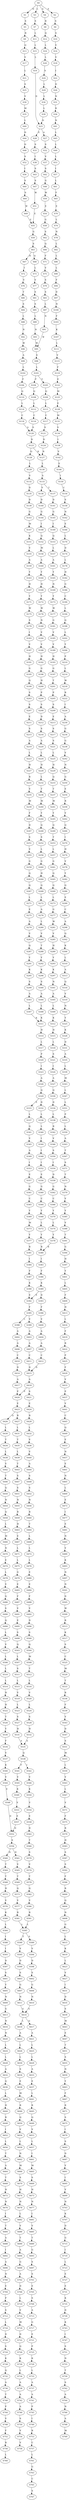 strict digraph  {
	S0 -> S1 [ label = D ];
	S0 -> S2 [ label = E ];
	S0 -> S3 [ label = L ];
	S0 -> S4 [ label = S ];
	S1 -> S5 [ label = S ];
	S2 -> S6 [ label = S ];
	S3 -> S7 [ label = S ];
	S4 -> S8 [ label = R ];
	S5 -> S9 [ label = R ];
	S6 -> S10 [ label = S ];
	S7 -> S11 [ label = L ];
	S8 -> S12 [ label = Q ];
	S9 -> S13 [ label = Q ];
	S10 -> S14 [ label = V ];
	S11 -> S15 [ label = L ];
	S12 -> S16 [ label = L ];
	S13 -> S17 [ label = V ];
	S14 -> S18 [ label = V ];
	S15 -> S19 [ label = L ];
	S16 -> S20 [ label = L ];
	S17 -> S21 [ label = L ];
	S18 -> S22 [ label = I ];
	S19 -> S23 [ label = D ];
	S20 -> S24 [ label = S ];
	S21 -> S25 [ label = S ];
	S22 -> S26 [ label = D ];
	S23 -> S27 [ label = A ];
	S23 -> S28 [ label = E ];
	S24 -> S29 [ label = L ];
	S25 -> S30 [ label = V ];
	S26 -> S31 [ label = N ];
	S27 -> S32 [ label = S ];
	S28 -> S33 [ label = S ];
	S29 -> S34 [ label = L ];
	S30 -> S35 [ label = M ];
	S31 -> S36 [ label = R ];
	S32 -> S37 [ label = V ];
	S33 -> S38 [ label = I ];
	S34 -> S39 [ label = L ];
	S35 -> S40 [ label = L ];
	S36 -> S41 [ label = N ];
	S37 -> S42 [ label = S ];
	S38 -> S43 [ label = S ];
	S39 -> S23 [ label = D ];
	S40 -> S44 [ label = D ];
	S41 -> S45 [ label = L ];
	S42 -> S46 [ label = G ];
	S43 -> S47 [ label = S ];
	S44 -> S48 [ label = D ];
	S45 -> S49 [ label = L ];
	S46 -> S50 [ label = W ];
	S47 -> S51 [ label = W ];
	S48 -> S52 [ label = S ];
	S49 -> S53 [ label = L ];
	S50 -> S54 [ label = E ];
	S51 -> S55 [ label = E ];
	S52 -> S56 [ label = I ];
	S53 -> S57 [ label = I ];
	S54 -> S58 [ label = G ];
	S55 -> S59 [ label = G ];
	S56 -> S60 [ label = S ];
	S57 -> S61 [ label = L ];
	S58 -> S62 [ label = S ];
	S59 -> S63 [ label = S ];
	S60 -> S64 [ label = S ];
	S61 -> S65 [ label = F ];
	S62 -> S66 [ label = Q ];
	S63 -> S67 [ label = H ];
	S63 -> S68 [ label = Q ];
	S64 -> S69 [ label = W ];
	S65 -> S70 [ label = E ];
	S66 -> S71 [ label = F ];
	S67 -> S72 [ label = I ];
	S68 -> S73 [ label = L ];
	S69 -> S55 [ label = E ];
	S70 -> S74 [ label = L ];
	S71 -> S75 [ label = V ];
	S72 -> S76 [ label = V ];
	S73 -> S77 [ label = V ];
	S74 -> S78 [ label = N ];
	S75 -> S79 [ label = S ];
	S76 -> S80 [ label = T ];
	S77 -> S81 [ label = S ];
	S78 -> S82 [ label = L ];
	S79 -> S83 [ label = S ];
	S80 -> S84 [ label = S ];
	S81 -> S85 [ label = S ];
	S82 -> S86 [ label = L ];
	S83 -> S87 [ label = L ];
	S84 -> S88 [ label = L ];
	S85 -> S89 [ label = L ];
	S86 -> S90 [ label = L ];
	S87 -> S91 [ label = N ];
	S88 -> S92 [ label = N ];
	S89 -> S93 [ label = N ];
	S90 -> S94 [ label = F ];
	S91 -> S95 [ label = W ];
	S92 -> S96 [ label = W ];
	S93 -> S95 [ label = W ];
	S94 -> S97 [ label = D ];
	S95 -> S98 [ label = S ];
	S96 -> S99 [ label = A ];
	S97 -> S100 [ label = N ];
	S98 -> S101 [ label = L ];
	S99 -> S102 [ label = L ];
	S100 -> S103 [ label = F ];
	S101 -> S104 [ label = F ];
	S101 -> S105 [ label = Y ];
	S102 -> S106 [ label = F ];
	S103 -> S107 [ label = K ];
	S104 -> S108 [ label = Q ];
	S105 -> S109 [ label = Q ];
	S106 -> S110 [ label = Q ];
	S107 -> S111 [ label = L ];
	S108 -> S112 [ label = L ];
	S109 -> S113 [ label = L ];
	S110 -> S114 [ label = L ];
	S111 -> S115 [ label = V ];
	S112 -> S116 [ label = C ];
	S113 -> S117 [ label = C ];
	S114 -> S118 [ label = C ];
	S115 -> S119 [ label = F ];
	S116 -> S120 [ label = S ];
	S117 -> S121 [ label = S ];
	S118 -> S120 [ label = S ];
	S119 -> S122 [ label = E ];
	S120 -> S123 [ label = D ];
	S121 -> S124 [ label = D ];
	S122 -> S125 [ label = M ];
	S123 -> S126 [ label = Q ];
	S123 -> S127 [ label = R ];
	S124 -> S127 [ label = R ];
	S125 -> S128 [ label = E ];
	S126 -> S129 [ label = L ];
	S127 -> S130 [ label = L ];
	S128 -> S131 [ label = M ];
	S129 -> S132 [ label = V ];
	S130 -> S133 [ label = A ];
	S131 -> S134 [ label = V ];
	S132 -> S135 [ label = D ];
	S133 -> S136 [ label = V ];
	S133 -> S137 [ label = T ];
	S134 -> S138 [ label = I ];
	S135 -> S139 [ label = D ];
	S136 -> S140 [ label = D ];
	S137 -> S141 [ label = D ];
	S138 -> S142 [ label = V ];
	S139 -> S143 [ label = G ];
	S140 -> S144 [ label = G ];
	S141 -> S145 [ label = G ];
	S142 -> S146 [ label = E ];
	S143 -> S147 [ label = M ];
	S144 -> S148 [ label = I ];
	S145 -> S149 [ label = I ];
	S146 -> S150 [ label = I ];
	S147 -> S151 [ label = K ];
	S148 -> S152 [ label = Q ];
	S149 -> S153 [ label = Q ];
	S150 -> S154 [ label = C ];
	S151 -> S155 [ label = V ];
	S152 -> S156 [ label = M ];
	S153 -> S157 [ label = L ];
	S154 -> S158 [ label = S ];
	S155 -> S159 [ label = A ];
	S156 -> S160 [ label = A ];
	S157 -> S161 [ label = A ];
	S158 -> S162 [ label = N ];
	S159 -> S163 [ label = Y ];
	S160 -> S164 [ label = Y ];
	S161 -> S165 [ label = Y ];
	S162 -> S166 [ label = E ];
	S163 -> S167 [ label = H ];
	S164 -> S168 [ label = H ];
	S165 -> S169 [ label = N ];
	S166 -> S170 [ label = L ];
	S167 -> S171 [ label = Y ];
	S168 -> S172 [ label = Y ];
	S169 -> S173 [ label = Y ];
	S170 -> S174 [ label = D ];
	S171 -> S175 [ label = W ];
	S172 -> S176 [ label = W ];
	S173 -> S177 [ label = W ];
	S174 -> S178 [ label = L ];
	S175 -> S179 [ label = S ];
	S176 -> S180 [ label = N ];
	S177 -> S181 [ label = G ];
	S178 -> S182 [ label = H ];
	S179 -> S183 [ label = I ];
	S180 -> S184 [ label = V ];
	S181 -> S185 [ label = V ];
	S182 -> S186 [ label = G ];
	S183 -> S187 [ label = V ];
	S184 -> S188 [ label = V ];
	S185 -> S189 [ label = V ];
	S186 -> S190 [ label = C ];
	S187 -> S191 [ label = H ];
	S188 -> S192 [ label = H ];
	S189 -> S193 [ label = H ];
	S190 -> S194 [ label = L ];
	S191 -> S195 [ label = G ];
	S192 -> S196 [ label = G ];
	S193 -> S197 [ label = G ];
	S194 -> S198 [ label = Q ];
	S195 -> S199 [ label = Q ];
	S196 -> S200 [ label = H ];
	S197 -> S201 [ label = T ];
	S198 -> S202 [ label = L ];
	S199 -> S203 [ label = S ];
	S200 -> S204 [ label = P ];
	S201 -> S205 [ label = P ];
	S202 -> S206 [ label = Y ];
	S203 -> S207 [ label = S ];
	S204 -> S208 [ label = S ];
	S205 -> S209 [ label = S ];
	S206 -> S210 [ label = P ];
	S207 -> S211 [ label = E ];
	S208 -> S212 [ label = D ];
	S209 -> S213 [ label = E ];
	S210 -> S214 [ label = L ];
	S211 -> S215 [ label = S ];
	S212 -> S216 [ label = S ];
	S213 -> S217 [ label = S ];
	S214 -> S218 [ label = W ];
	S215 -> S219 [ label = A ];
	S216 -> S220 [ label = A ];
	S217 -> S221 [ label = S ];
	S218 -> S222 [ label = R ];
	S219 -> S223 [ label = L ];
	S220 -> S224 [ label = L ];
	S221 -> S225 [ label = L ];
	S222 -> S226 [ label = I ];
	S223 -> S227 [ label = H ];
	S224 -> S228 [ label = H ];
	S225 -> S229 [ label = H ];
	S226 -> S230 [ label = A ];
	S227 -> S231 [ label = R ];
	S228 -> S232 [ label = L ];
	S229 -> S233 [ label = Q ];
	S230 -> S234 [ label = G ];
	S231 -> S235 [ label = V ];
	S232 -> S236 [ label = T ];
	S233 -> S237 [ label = T ];
	S234 -> S238 [ label = G ];
	S235 -> S239 [ label = M ];
	S236 -> S240 [ label = M ];
	S237 -> S241 [ label = M ];
	S238 -> S242 [ label = V ];
	S239 -> S243 [ label = F ];
	S240 -> S244 [ label = Y ];
	S241 -> S245 [ label = Y ];
	S242 -> S246 [ label = N ];
	S243 -> S247 [ label = D ];
	S244 -> S248 [ label = Q ];
	S245 -> S249 [ label = Q ];
	S246 -> S250 [ label = G ];
	S247 -> S251 [ label = S ];
	S248 -> S252 [ label = S ];
	S249 -> S253 [ label = T ];
	S250 -> S254 [ label = E ];
	S251 -> S255 [ label = V ];
	S252 -> S256 [ label = L ];
	S253 -> S257 [ label = L ];
	S254 -> S258 [ label = R ];
	S255 -> S259 [ label = G ];
	S256 -> S260 [ label = G ];
	S257 -> S261 [ label = G ];
	S258 -> S262 [ label = V ];
	S259 -> S263 [ label = Q ];
	S260 -> S264 [ label = H ];
	S261 -> S265 [ label = Q ];
	S262 -> S266 [ label = Q ];
	S263 -> S267 [ label = Q ];
	S264 -> S268 [ label = Q ];
	S265 -> S269 [ label = Q ];
	S266 -> S270 [ label = I ];
	S267 -> S271 [ label = L ];
	S268 -> S272 [ label = L ];
	S269 -> S273 [ label = L ];
	S270 -> S274 [ label = H ];
	S271 -> S275 [ label = E ];
	S272 -> S276 [ label = A ];
	S273 -> S277 [ label = G ];
	S274 -> S278 [ label = V ];
	S275 -> S279 [ label = A ];
	S276 -> S280 [ label = L ];
	S277 -> S281 [ label = W ];
	S278 -> S282 [ label = Y ];
	S279 -> S283 [ label = V ];
	S280 -> S284 [ label = V ];
	S281 -> S285 [ label = V ];
	S282 -> S286 [ label = Q ];
	S283 -> S287 [ label = Q ];
	S284 -> S288 [ label = T ];
	S285 -> S289 [ label = H ];
	S286 -> S290 [ label = E ];
	S287 -> S291 [ label = Y ];
	S288 -> S292 [ label = Y ];
	S289 -> S293 [ label = Y ];
	S290 -> S294 [ label = C ];
	S291 -> S295 [ label = K ];
	S292 -> S296 [ label = K ];
	S293 -> S297 [ label = K ];
	S294 -> S298 [ label = A ];
	S295 -> S299 [ label = S ];
	S296 -> S300 [ label = S ];
	S297 -> S301 [ label = N ];
	S298 -> S302 [ label = Q ];
	S299 -> S303 [ label = A ];
	S300 -> S304 [ label = A ];
	S301 -> S305 [ label = A ];
	S302 -> S306 [ label = K ];
	S303 -> S307 [ label = L ];
	S304 -> S308 [ label = L ];
	S305 -> S309 [ label = L ];
	S306 -> S310 [ label = L ];
	S307 -> S311 [ label = K ];
	S308 -> S311 [ label = K ];
	S309 -> S312 [ label = K ];
	S310 -> S313 [ label = A ];
	S311 -> S314 [ label = H ];
	S312 -> S315 [ label = H ];
	S313 -> S316 [ label = Q ];
	S314 -> S317 [ label = L ];
	S315 -> S318 [ label = L ];
	S316 -> S319 [ label = V ];
	S317 -> S320 [ label = P ];
	S318 -> S321 [ label = S ];
	S319 -> S322 [ label = N ];
	S320 -> S323 [ label = I ];
	S321 -> S324 [ label = I ];
	S322 -> S325 [ label = Y ];
	S323 -> S326 [ label = A ];
	S324 -> S327 [ label = A ];
	S325 -> S328 [ label = K ];
	S326 -> S329 [ label = Q ];
	S327 -> S330 [ label = Q ];
	S328 -> S331 [ label = D ];
	S329 -> S332 [ label = D ];
	S329 -> S333 [ label = E ];
	S330 -> S334 [ label = D ];
	S331 -> S335 [ label = A ];
	S332 -> S336 [ label = L ];
	S333 -> S337 [ label = L ];
	S334 -> S338 [ label = L ];
	S335 -> S339 [ label = L ];
	S336 -> S340 [ label = L ];
	S337 -> S341 [ label = Q ];
	S338 -> S342 [ label = R ];
	S339 -> S343 [ label = M ];
	S340 -> S344 [ label = I ];
	S341 -> S345 [ label = V ];
	S342 -> S346 [ label = V ];
	S343 -> S347 [ label = L ];
	S344 -> S348 [ label = I ];
	S345 -> S349 [ label = A ];
	S346 -> S350 [ label = S ];
	S347 -> S351 [ label = L ];
	S348 -> S352 [ label = I ];
	S349 -> S353 [ label = I ];
	S350 -> S354 [ label = I ];
	S351 -> S355 [ label = P ];
	S352 -> S356 [ label = E ];
	S353 -> S357 [ label = E ];
	S354 -> S358 [ label = D ];
	S355 -> S359 [ label = L ];
	S356 -> S360 [ label = G ];
	S357 -> S361 [ label = G ];
	S358 -> S362 [ label = G ];
	S359 -> S363 [ label = A ];
	S360 -> S364 [ label = C ];
	S361 -> S365 [ label = C ];
	S362 -> S366 [ label = C ];
	S363 -> S367 [ label = T ];
	S364 -> S368 [ label = Y ];
	S365 -> S369 [ label = Y ];
	S366 -> S370 [ label = Y ];
	S367 -> S371 [ label = S ];
	S368 -> S372 [ label = L ];
	S369 -> S373 [ label = M ];
	S370 -> S374 [ label = L ];
	S371 -> S375 [ label = T ];
	S372 -> S376 [ label = Y ];
	S373 -> S377 [ label = Y ];
	S374 -> S378 [ label = Y ];
	S375 -> S379 [ label = N ];
	S376 -> S380 [ label = R ];
	S377 -> S381 [ label = R ];
	S378 -> S380 [ label = R ];
	S379 -> S382 [ label = V ];
	S380 -> S383 [ label = I ];
	S381 -> S384 [ label = I ];
	S382 -> S385 [ label = Y ];
	S383 -> S386 [ label = F ];
	S384 -> S387 [ label = F ];
	S385 -> S388 [ label = V ];
	S386 -> S389 [ label = K ];
	S387 -> S390 [ label = K ];
	S388 -> S391 [ label = T ];
	S389 -> S392 [ label = E ];
	S389 -> S393 [ label = D ];
	S390 -> S392 [ label = E ];
	S391 -> S394 [ label = G ];
	S392 -> S395 [ label = F ];
	S393 -> S396 [ label = F ];
	S394 -> S397 [ label = H ];
	S395 -> S398 [ label = L ];
	S395 -> S399 [ label = V ];
	S396 -> S400 [ label = V ];
	S397 -> S401 [ label = Y ];
	S398 -> S402 [ label = A ];
	S399 -> S403 [ label = A ];
	S400 -> S404 [ label = A ];
	S401 -> S405 [ label = L ];
	S402 -> S406 [ label = A ];
	S403 -> S407 [ label = A ];
	S404 -> S408 [ label = A ];
	S405 -> S409 [ label = F ];
	S406 -> S410 [ label = C ];
	S407 -> S411 [ label = C ];
	S408 -> S412 [ label = C ];
	S409 -> S413 [ label = H ];
	S410 -> S414 [ label = D ];
	S411 -> S415 [ label = D ];
	S412 -> S415 [ label = D ];
	S413 -> S416 [ label = L ];
	S414 -> S417 [ label = A ];
	S415 -> S418 [ label = A ];
	S416 -> S419 [ label = F ];
	S417 -> S420 [ label = P ];
	S418 -> S420 [ label = P ];
	S418 -> S421 [ label = S ];
	S419 -> S422 [ label = R ];
	S420 -> S423 [ label = E ];
	S421 -> S424 [ label = E ];
	S422 -> S425 [ label = P ];
	S423 -> S426 [ label = Q ];
	S423 -> S427 [ label = R ];
	S424 -> S428 [ label = R ];
	S425 -> S429 [ label = F ];
	S426 -> S430 [ label = L ];
	S427 -> S431 [ label = L ];
	S428 -> S432 [ label = L ];
	S429 -> S433 [ label = V ];
	S430 -> S434 [ label = T ];
	S431 -> S435 [ label = T ];
	S432 -> S436 [ label = V ];
	S433 -> S437 [ label = P ];
	S434 -> S438 [ label = L ];
	S435 -> S439 [ label = L ];
	S436 -> S440 [ label = V ];
	S437 -> S441 [ label = V ];
	S438 -> S442 [ label = V ];
	S439 -> S443 [ label = T ];
	S440 -> S444 [ label = A ];
	S441 -> S445 [ label = C ];
	S442 -> S446 [ label = T ];
	S443 -> S447 [ label = S ];
	S444 -> S448 [ label = S ];
	S445 -> S449 [ label = Q ];
	S446 -> S450 [ label = Q ];
	S447 -> S451 [ label = S ];
	S448 -> S452 [ label = S ];
	S449 -> S453 [ label = E ];
	S450 -> S454 [ label = N ];
	S451 -> S455 [ label = N ];
	S452 -> S456 [ label = N ];
	S453 -> S457 [ label = N ];
	S454 -> S458 [ label = Q ];
	S455 -> S459 [ label = R ];
	S456 -> S460 [ label = R ];
	S457 -> S461 [ label = E ];
	S458 -> S462 [ label = L ];
	S459 -> S463 [ label = H ];
	S460 -> S464 [ label = T ];
	S461 -> S465 [ label = N ];
	S462 -> S466 [ label = M ];
	S463 -> S467 [ label = E ];
	S464 -> S468 [ label = L ];
	S465 -> S469 [ label = L ];
	S466 -> S470 [ label = N ];
	S467 -> S471 [ label = L ];
	S468 -> S472 [ label = L ];
	S469 -> S473 [ label = E ];
	S470 -> S474 [ label = E ];
	S471 -> S475 [ label = L ];
	S472 -> S476 [ label = L ];
	S473 -> S477 [ label = I ];
	S474 -> S478 [ label = L ];
	S475 -> S479 [ label = G ];
	S476 -> S480 [ label = E ];
	S477 -> S481 [ label = E ];
	S478 -> S482 [ label = V ];
	S479 -> S483 [ label = E ];
	S480 -> S484 [ label = E ];
	S481 -> S485 [ label = N ];
	S482 -> S486 [ label = Q ];
	S483 -> S487 [ label = F ];
	S484 -> S488 [ label = F ];
	S485 -> S489 [ label = V ];
	S486 -> S490 [ label = S ];
	S487 -> S491 [ label = V ];
	S488 -> S492 [ label = V ];
	S489 -> S493 [ label = K ];
	S490 -> S494 [ label = Q ];
	S491 -> S495 [ label = E ];
	S492 -> S496 [ label = D ];
	S493 -> S497 [ label = N ];
	S494 -> S498 [ label = L ];
	S495 -> S499 [ label = S ];
	S496 -> S500 [ label = S ];
	S497 -> S501 [ label = N ];
	S498 -> S502 [ label = V ];
	S499 -> S503 [ label = Q ];
	S500 -> S504 [ label = Q ];
	S501 -> S505 [ label = D ];
	S502 -> S506 [ label = L ];
	S503 -> S507 [ label = L ];
	S504 -> S508 [ label = M ];
	S505 -> S509 [ label = W ];
	S506 -> S510 [ label = L ];
	S507 -> S511 [ label = S ];
	S508 -> S512 [ label = T ];
	S509 -> S513 [ label = R ];
	S510 -> S514 [ label = L ];
	S511 -> S515 [ label = L ];
	S512 -> S516 [ label = L ];
	S513 -> S517 [ label = K ];
	S514 -> S518 [ label = H ];
	S515 -> S519 [ label = V ];
	S516 -> S520 [ label = V ];
	S517 -> S521 [ label = S ];
	S518 -> S522 [ label = H ];
	S519 -> S523 [ label = L ];
	S520 -> S524 [ label = L ];
	S521 -> S525 [ label = C ];
	S522 -> S526 [ label = T ];
	S523 -> S527 [ label = S ];
	S524 -> S528 [ label = S ];
	S525 -> S529 [ label = M ];
	S526 -> S530 [ label = Y ];
	S527 -> S531 [ label = H ];
	S528 -> S532 [ label = H ];
	S529 -> S533 [ label = T ];
	S530 -> S534 [ label = F ];
	S531 -> S535 [ label = A ];
	S532 -> S535 [ label = A ];
	S533 -> S536 [ label = R ];
	S534 -> S537 [ label = V ];
	S535 -> S538 [ label = Q ];
	S536 -> S539 [ label = F ];
	S537 -> S540 [ label = K ];
	S538 -> S541 [ label = F ];
	S538 -> S542 [ label = I ];
	S539 -> S543 [ label = V ];
	S540 -> S544 [ label = V ];
	S541 -> S545 [ label = V ];
	S542 -> S546 [ label = V ];
	S543 -> S547 [ label = D ];
	S544 -> S548 [ label = E ];
	S545 -> S549 [ label = K ];
	S546 -> S550 [ label = K ];
	S547 -> S551 [ label = S ];
	S548 -> S552 [ label = D ];
	S549 -> S553 [ label = V ];
	S550 -> S554 [ label = V ];
	S551 -> S555 [ label = M ];
	S552 -> S556 [ label = S ];
	S553 -> S557 [ label = E ];
	S554 -> S558 [ label = E ];
	S555 -> S559 [ label = L ];
	S556 -> S560 [ label = N ];
	S556 -> S561 [ label = H ];
	S557 -> S552 [ label = D ];
	S558 -> S562 [ label = D ];
	S559 -> S563 [ label = V ];
	S560 -> S564 [ label = T ];
	S561 -> S565 [ label = V ];
	S562 -> S566 [ label = T ];
	S563 -> S567 [ label = L ];
	S564 -> S568 [ label = T ];
	S565 -> S569 [ label = T ];
	S566 -> S570 [ label = S ];
	S567 -> S571 [ label = V ];
	S568 -> S572 [ label = H ];
	S569 -> S573 [ label = Q ];
	S570 -> S574 [ label = V ];
	S571 -> S575 [ label = F ];
	S572 -> S576 [ label = V ];
	S573 -> S577 [ label = V ];
	S574 -> S578 [ label = T ];
	S575 -> S579 [ label = R ];
	S576 -> S580 [ label = K ];
	S577 -> S581 [ label = R ];
	S578 -> S582 [ label = Q ];
	S579 -> S583 [ label = H ];
	S580 -> S584 [ label = L ];
	S581 -> S585 [ label = L ];
	S582 -> S586 [ label = V ];
	S583 -> S587 [ label = S ];
	S584 -> S588 [ label = I ];
	S585 -> S589 [ label = S ];
	S585 -> S590 [ label = T ];
	S586 -> S591 [ label = R ];
	S587 -> S592 [ label = S ];
	S588 -> S593 [ label = I ];
	S589 -> S594 [ label = V ];
	S590 -> S595 [ label = V ];
	S591 -> S585 [ label = L ];
	S592 -> S596 [ label = F ];
	S593 -> S597 [ label = D ];
	S594 -> S598 [ label = D ];
	S595 -> S599 [ label = D ];
	S596 -> S600 [ label = R ];
	S597 -> S601 [ label = S ];
	S598 -> S602 [ label = S ];
	S599 -> S603 [ label = S ];
	S600 -> S604 [ label = Q ];
	S601 -> S605 [ label = Y ];
	S602 -> S606 [ label = G ];
	S603 -> S607 [ label = G ];
	S604 -> S608 [ label = N ];
	S605 -> S609 [ label = N ];
	S606 -> S610 [ label = N ];
	S607 -> S611 [ label = N ];
	S608 -> S612 [ label = G ];
	S609 -> S613 [ label = G ];
	S610 -> S614 [ label = G ];
	S611 -> S614 [ label = G ];
	S612 -> S615 [ label = L ];
	S613 -> S616 [ label = N ];
	S614 -> S617 [ label = Q ];
	S614 -> S618 [ label = L ];
	S615 -> S619 [ label = K ];
	S616 -> S620 [ label = N ];
	S617 -> S621 [ label = A ];
	S618 -> S622 [ label = A ];
	S619 -> S623 [ label = L ];
	S620 -> S624 [ label = L ];
	S621 -> S625 [ label = L ];
	S622 -> S626 [ label = L ];
	S623 -> S627 [ label = V ];
	S624 -> S628 [ label = L ];
	S625 -> S629 [ label = L ];
	S626 -> S630 [ label = L ];
	S627 -> S631 [ label = I ];
	S628 -> S632 [ label = A ];
	S629 -> S633 [ label = A ];
	S630 -> S634 [ label = S ];
	S631 -> S635 [ label = D ];
	S632 -> S636 [ label = Q ];
	S633 -> S637 [ label = E ];
	S634 -> S638 [ label = E ];
	S635 -> S639 [ label = S ];
	S636 -> S640 [ label = L ];
	S637 -> S641 [ label = L ];
	S638 -> S642 [ label = M ];
	S639 -> S643 [ label = M ];
	S640 -> S644 [ label = H ];
	S641 -> S645 [ label = R ];
	S642 -> S646 [ label = R ];
	S643 -> S647 [ label = E ];
	S644 -> S648 [ label = R ];
	S645 -> S649 [ label = Q ];
	S646 -> S650 [ label = Q ];
	S647 -> S651 [ label = T ];
	S648 -> S652 [ label = I ];
	S649 -> S653 [ label = V ];
	S650 -> S654 [ label = V ];
	S651 -> S655 [ label = S ];
	S652 -> S656 [ label = L ];
	S653 -> S657 [ label = L ];
	S654 -> S658 [ label = L ];
	S655 -> S659 [ label = N ];
	S656 -> S660 [ label = T ];
	S657 -> S661 [ label = I ];
	S658 -> S662 [ label = N ];
	S659 -> S663 [ label = Y ];
	S660 -> S664 [ label = A ];
	S661 -> S665 [ label = M ];
	S662 -> S666 [ label = M ];
	S663 -> S667 [ label = F ];
	S664 -> S668 [ label = T ];
	S665 -> S669 [ label = S ];
	S666 -> S670 [ label = S ];
	S667 -> S671 [ label = R ];
	S668 -> S672 [ label = H ];
	S669 -> S673 [ label = H ];
	S670 -> S674 [ label = H ];
	S671 -> S675 [ label = S ];
	S672 -> S676 [ label = N ];
	S673 -> S677 [ label = N ];
	S674 -> S678 [ label = N ];
	S675 -> S679 [ label = I ];
	S676 -> S680 [ label = I ];
	S677 -> S681 [ label = I ];
	S678 -> S682 [ label = L ];
	S679 -> S683 [ label = S ];
	S680 -> S684 [ label = T ];
	S681 -> S685 [ label = V ];
	S682 -> S686 [ label = V ];
	S683 -> S687 [ label = D ];
	S684 -> S688 [ label = A ];
	S685 -> S689 [ label = T ];
	S686 -> S690 [ label = T ];
	S687 -> S691 [ label = V ];
	S688 -> S692 [ label = I ];
	S689 -> S693 [ label = G ];
	S690 -> S694 [ label = A ];
	S691 -> S695 [ label = I ];
	S692 -> S696 [ label = A ];
	S693 -> S697 [ label = S ];
	S694 -> S698 [ label = G ];
	S695 -> S699 [ label = V ];
	S696 -> S700 [ label = N ];
	S697 -> S701 [ label = S ];
	S698 -> S702 [ label = A ];
	S699 -> S703 [ label = N ];
	S700 -> S704 [ label = E ];
	S701 -> S705 [ label = E ];
	S702 -> S706 [ label = D ];
	S703 -> S707 [ label = K ];
	S704 -> S708 [ label = P ];
	S705 -> S709 [ label = S ];
	S706 -> S710 [ label = L ];
	S707 -> S711 [ label = D ];
	S708 -> S712 [ label = S ];
	S709 -> S713 [ label = A ];
	S710 -> S714 [ label = V ];
	S711 -> S715 [ label = G ];
	S712 -> S716 [ label = L ];
	S713 -> S717 [ label = G ];
	S714 -> S718 [ label = M ];
	S715 -> S719 [ label = I ];
	S716 -> S720 [ label = D ];
	S717 -> S721 [ label = E ];
	S718 -> S722 [ label = D ];
	S719 -> S723 [ label = L ];
	S720 -> S724 [ label = S ];
	S721 -> S725 [ label = P ];
	S722 -> S726 [ label = Q ];
	S723 -> S727 [ label = E ];
	S724 -> S728 [ label = K ];
	S725 -> S729 [ label = K ];
	S726 -> S730 [ label = K ];
	S727 -> S731 [ label = E ];
	S728 -> S732 [ label = Q ];
	S729 -> S733 [ label = L ];
	S730 -> S734 [ label = L ];
	S731 -> S735 [ label = K ];
	S732 -> S736 [ label = A ];
	S733 -> S737 [ label = A ];
	S734 -> S738 [ label = A ];
	S735 -> S739 [ label = D ];
	S736 -> S740 [ label = T ];
	S737 -> S741 [ label = A ];
	S738 -> S742 [ label = A ];
	S739 -> S743 [ label = K ];
	S740 -> S744 [ label = P ];
	S741 -> S745 [ label = P ];
	S742 -> S746 [ label = A ];
	S743 -> S747 [ label = I ];
	S744 -> S748 [ label = V ];
	S745 -> S749 [ label = I ];
	S746 -> S750 [ label = S ];
	S747 -> S751 [ label = S ];
	S748 -> S752 [ label = F ];
	S749 -> S753 [ label = R ];
	S750 -> S754 [ label = V ];
	S751 -> S755 [ label = N ];
	S752 -> S756 [ label = R ];
	S753 -> S757 [ label = C ];
	S754 -> S758 [ label = V ];
	S755 -> S759 [ label = T ];
	S756 -> S760 [ label = L ];
	S757 -> S761 [ label = L ];
	S759 -> S762 [ label = S ];
	S761 -> S763 [ label = G ];
	S762 -> S764 [ label = A ];
	S763 -> S765 [ label = C ];
	S764 -> S766 [ label = N ];
	S765 -> S767 [ label = S ];
	S766 -> S768 [ label = A ];
	S768 -> S769 [ label = M ];
}
